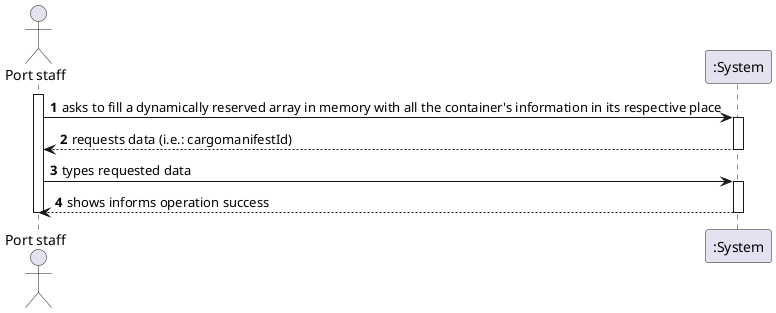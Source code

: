 @startuml
'https://plantuml.com/sequence-diagram

autonumber
actor "Port staff" as PS
activate PS

PS -> ":System": asks to fill a dynamically reserved array in memory with all the container's information in its respective place
activate ":System"
":System" --> PS: requests data (i.e.: cargomanifestId)
deactivate ":System"

PS -> ":System": types requested data
activate ":System"
":System" --> PS : shows informs operation success
deactivate ":System"

deactivate PS
@enduml